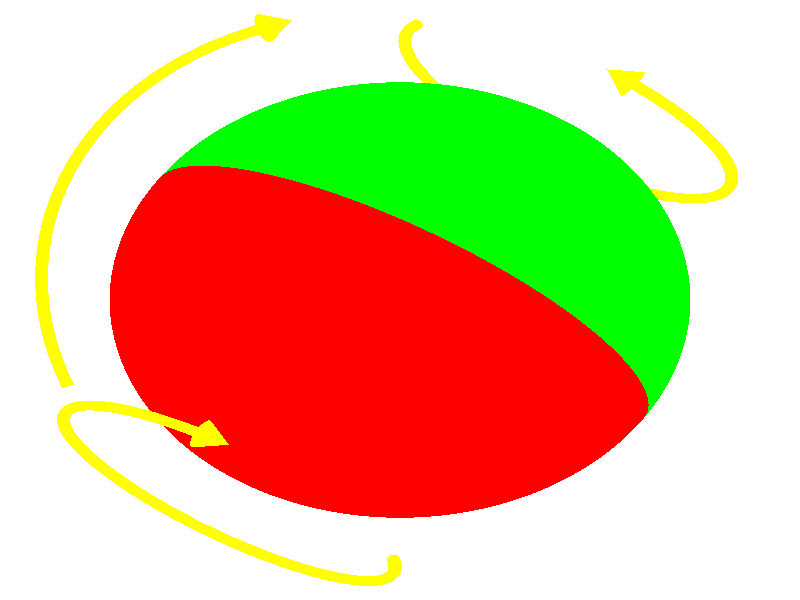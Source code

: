 /*
  povray +Iillustration.pov +FP +O- +AM2 +A0.01 +D +W512 +H512 +q9  > illustration.ppm
convert -transparent white illustration.ppm illustration.png

 */

#include "colors.inc"


#declare Sphere =
sphere { <0, 0, 0>, 0.45
}

#declare CutPlane =
plane { <1, 0, 0>, 0
}

#declare LeftSphere =
intersection {
  object{Sphere
	pigment {color Red}
         finish {ambient 0.1
                 diffuse 0.9
                 phong 1}
	}
  object{CutPlane}
}

#declare RightSphere =
intersection {
  object{Sphere
	pigment {color Green}
         finish {ambient 0.1
                 diffuse 0.9
                 phong 1}
}

  object{CutPlane inverse}
}

union {

object {
	RightSphere
}

object {
	LeftSphere
}


object {
	union {
	 difference {
	  torus { 0.3 0.01 }
	  box{<0,-0.01,0>,<0.4,0.01,0.4>}
	 }
	 cone{<0,0,0.3>,0.03,<0.05,0,0.3>,0}
	}
	pigment {color Yellow}
         finish {ambient 0.1
                 diffuse 0.9
                 phong 1}
	translate <0,0.5,0>
	rotate <0,120,90>
}

object {
	union {
	 difference {
	  torus { 0.3 0.01 }
	  box{<0,-0.01,0>,<0.4,0.01,0.4>}
	 }
	 cone{<0.3,0,0>,0.03,<0.3,0,0.05>,0}
	}
	pigment {color Yellow}
         finish {ambient 0.1
                 diffuse 0.9
                 phong 1}
	translate <0,-0.5,0>
	rotate <0,60,90>
}

  	rotate <0,0,45>
}

object {
	union {
	 intersection {
	  torus { 0.6 0.01 }
	  box{<0,-0.01,0>,<1,0.01,1>}
	 }
	 cone{<0.6,0,0>,0.03,<0.6,0,-0.05>,0}
	}
	pigment {color Yellow}
         finish {ambient 0.1
                 diffuse 0.9
                 phong 1}
	rotate <-30,-20,100>
}

camera {
    location <-9, 3, -10>
    up <0,0.09,0>
    right <0.09,0,0>
    look_at  <0, 0, 0>
}
light_source { <-2, 4, -3> color White}
background { color White }
